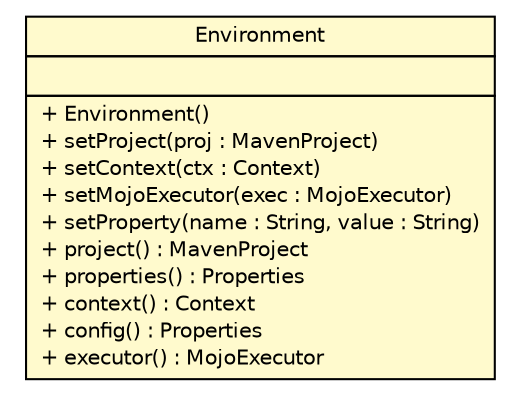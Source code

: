 #!/usr/local/bin/dot
#
# Class diagram 
# Generated by UMLGraph version 5.1 (http://www.umlgraph.org/)
#

digraph G {
	edge [fontname="Helvetica",fontsize=10,labelfontname="Helvetica",labelfontsize=10];
	node [fontname="Helvetica",fontsize=10,shape=plaintext];
	nodesep=0.25;
	ranksep=0.5;
	// com.qulice.maven.Environment
	c117 [label=<<table title="com.qulice.maven.Environment" border="0" cellborder="1" cellspacing="0" cellpadding="2" port="p" bgcolor="lemonChiffon" href="./Environment.html">
		<tr><td><table border="0" cellspacing="0" cellpadding="1">
<tr><td align="center" balign="center"> Environment </td></tr>
		</table></td></tr>
		<tr><td><table border="0" cellspacing="0" cellpadding="1">
<tr><td align="left" balign="left">  </td></tr>
		</table></td></tr>
		<tr><td><table border="0" cellspacing="0" cellpadding="1">
<tr><td align="left" balign="left"> + Environment() </td></tr>
<tr><td align="left" balign="left"> + setProject(proj : MavenProject) </td></tr>
<tr><td align="left" balign="left"> + setContext(ctx : Context) </td></tr>
<tr><td align="left" balign="left"> + setMojoExecutor(exec : MojoExecutor) </td></tr>
<tr><td align="left" balign="left"> + setProperty(name : String, value : String) </td></tr>
<tr><td align="left" balign="left"> + project() : MavenProject </td></tr>
<tr><td align="left" balign="left"> + properties() : Properties </td></tr>
<tr><td align="left" balign="left"> + context() : Context </td></tr>
<tr><td align="left" balign="left"> + config() : Properties </td></tr>
<tr><td align="left" balign="left"> + executor() : MojoExecutor </td></tr>
		</table></td></tr>
		</table>>, fontname="Helvetica", fontcolor="black", fontsize=10.0];
}

